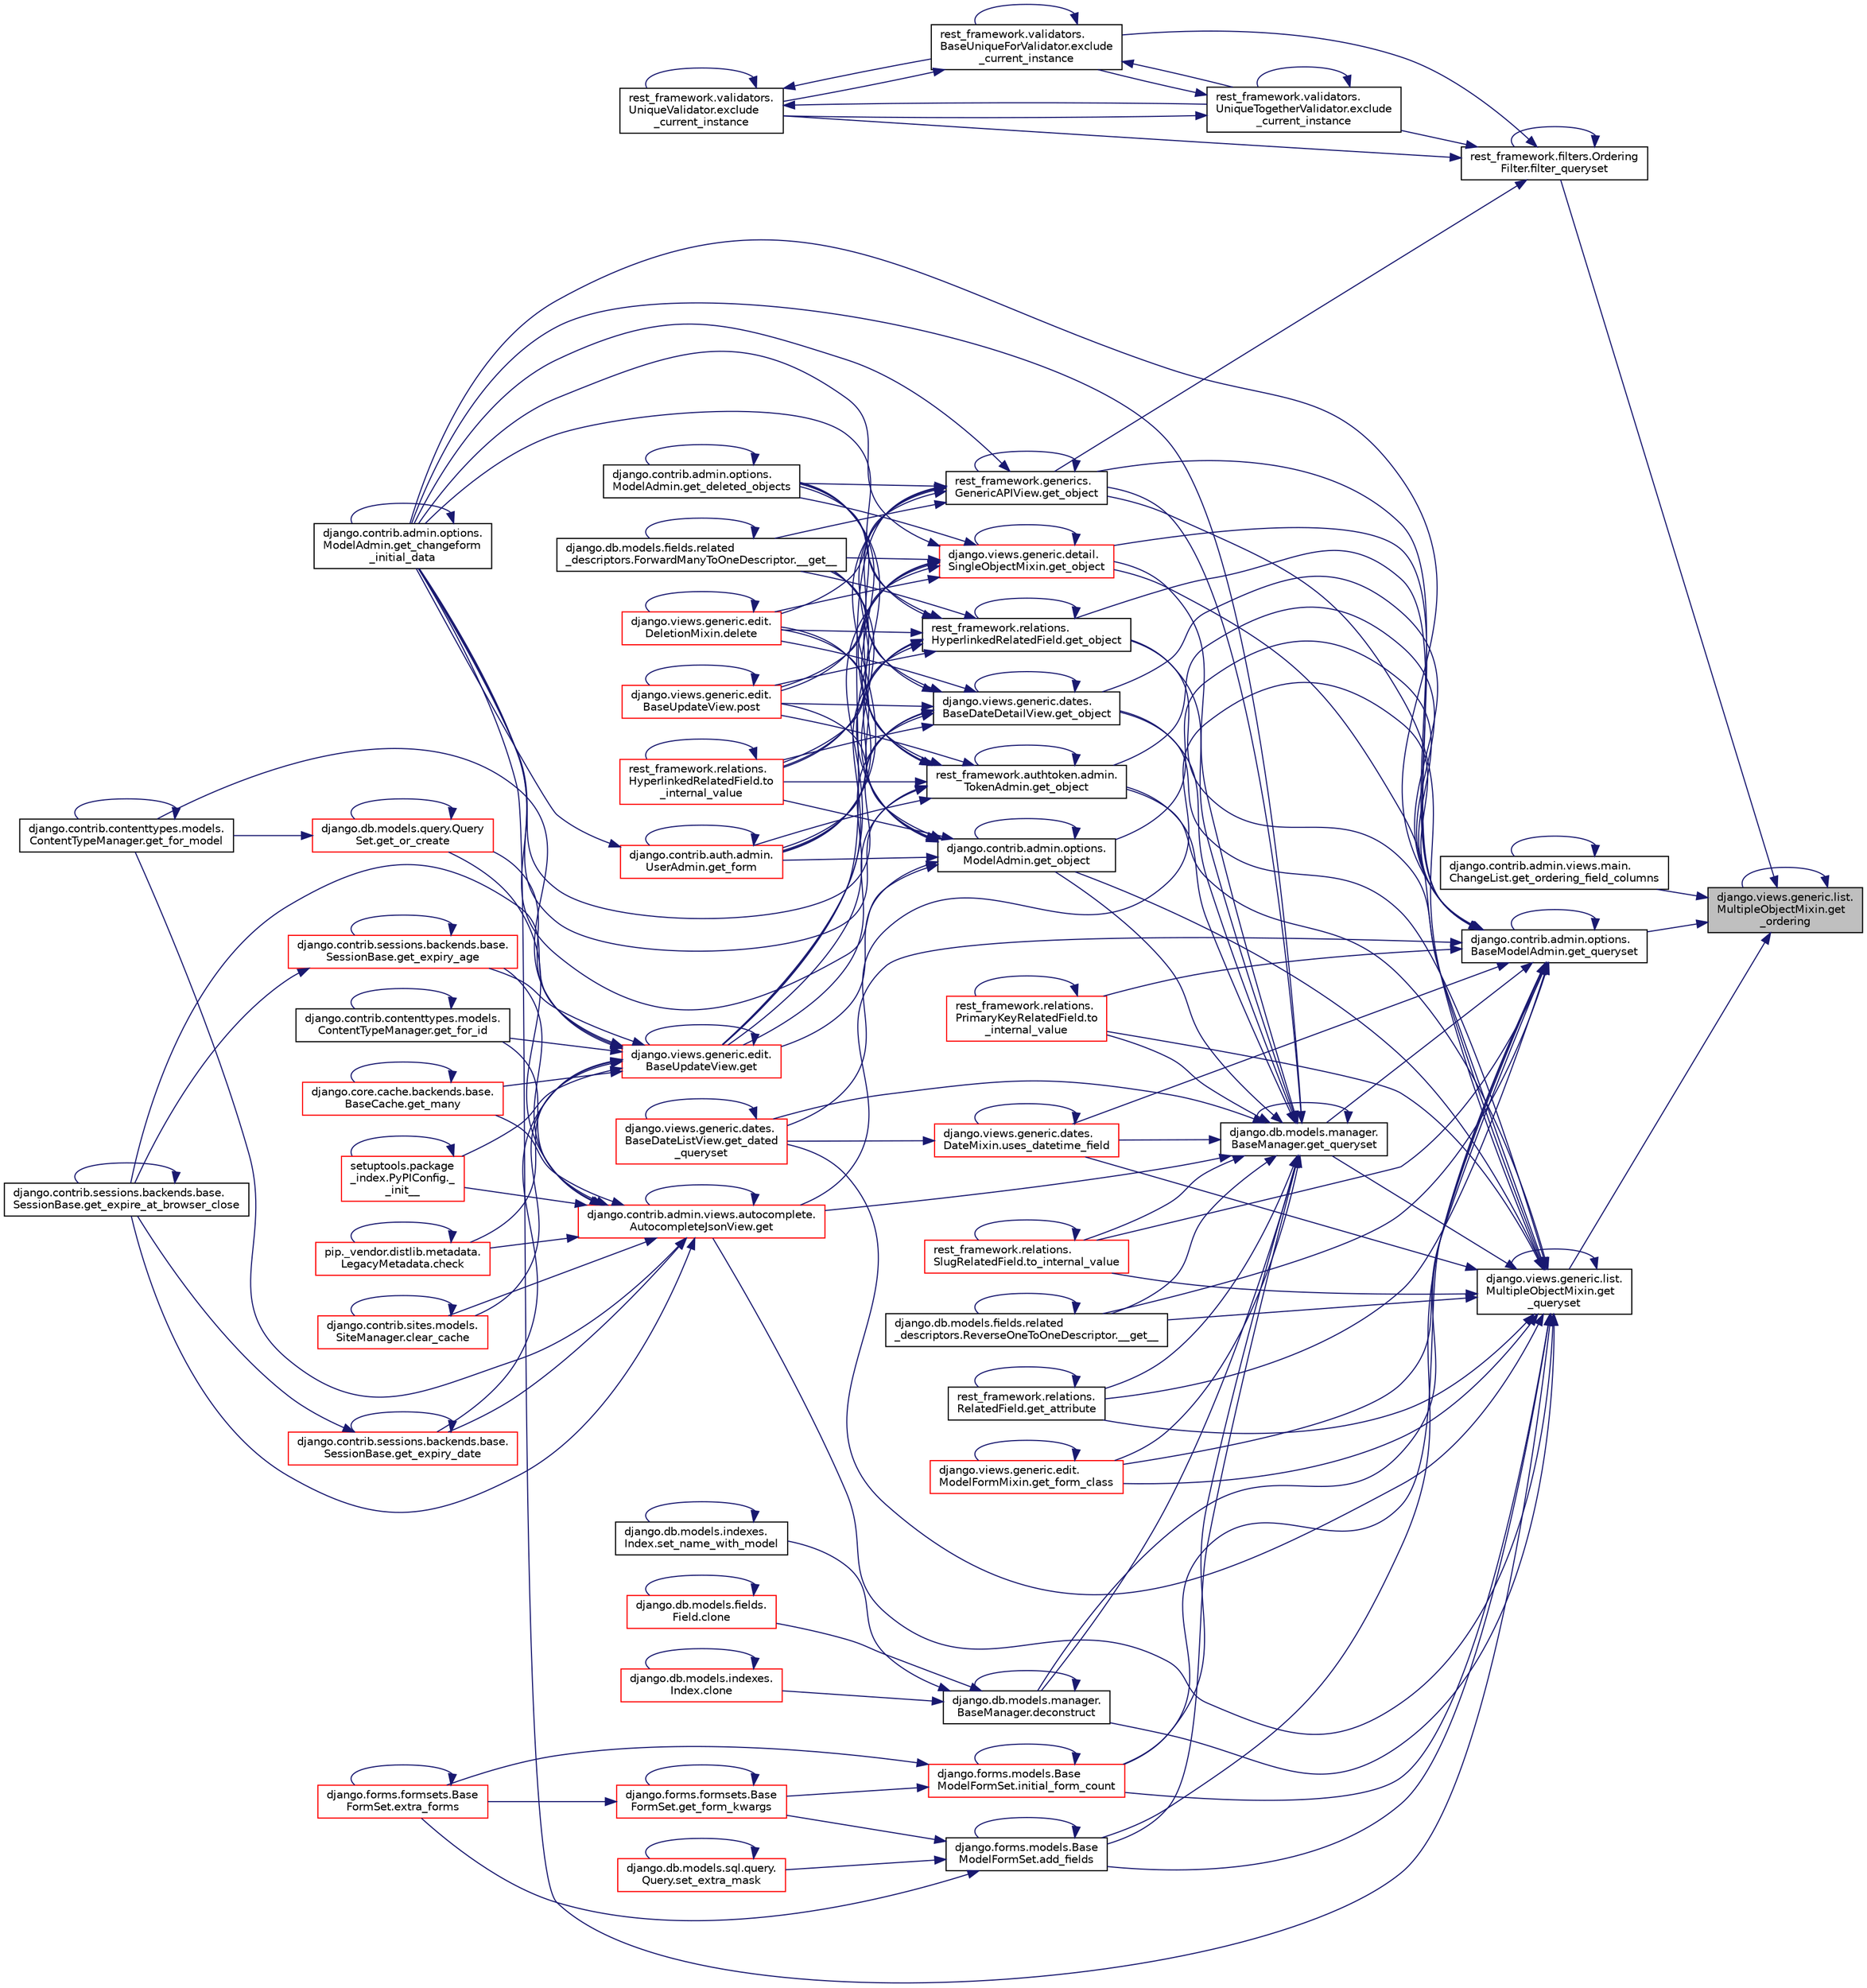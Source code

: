 digraph "django.views.generic.list.MultipleObjectMixin.get_ordering"
{
 // LATEX_PDF_SIZE
  edge [fontname="Helvetica",fontsize="10",labelfontname="Helvetica",labelfontsize="10"];
  node [fontname="Helvetica",fontsize="10",shape=record];
  rankdir="RL";
  Node1 [label="django.views.generic.list.\lMultipleObjectMixin.get\l_ordering",height=0.2,width=0.4,color="black", fillcolor="grey75", style="filled", fontcolor="black",tooltip=" "];
  Node1 -> Node2 [dir="back",color="midnightblue",fontsize="10",style="solid",fontname="Helvetica"];
  Node2 [label="rest_framework.filters.Ordering\lFilter.filter_queryset",height=0.2,width=0.4,color="black", fillcolor="white", style="filled",URL="$d0/d16/classrest__framework_1_1filters_1_1_ordering_filter.html#af0334718806ff1519a860a79735c12c5",tooltip=" "];
  Node2 -> Node3 [dir="back",color="midnightblue",fontsize="10",style="solid",fontname="Helvetica"];
  Node3 [label="rest_framework.validators.\lUniqueTogetherValidator.exclude\l_current_instance",height=0.2,width=0.4,color="black", fillcolor="white", style="filled",URL="$d8/df3/classrest__framework_1_1validators_1_1_unique_together_validator.html#a872e5afbee8c4160bba291bf2dbc9a96",tooltip=" "];
  Node3 -> Node3 [dir="back",color="midnightblue",fontsize="10",style="solid",fontname="Helvetica"];
  Node3 -> Node4 [dir="back",color="midnightblue",fontsize="10",style="solid",fontname="Helvetica"];
  Node4 [label="rest_framework.validators.\lBaseUniqueForValidator.exclude\l_current_instance",height=0.2,width=0.4,color="black", fillcolor="white", style="filled",URL="$d7/d15/classrest__framework_1_1validators_1_1_base_unique_for_validator.html#a695aa68f1278ccc42fad6fa2153c5da0",tooltip=" "];
  Node4 -> Node3 [dir="back",color="midnightblue",fontsize="10",style="solid",fontname="Helvetica"];
  Node4 -> Node4 [dir="back",color="midnightblue",fontsize="10",style="solid",fontname="Helvetica"];
  Node4 -> Node5 [dir="back",color="midnightblue",fontsize="10",style="solid",fontname="Helvetica"];
  Node5 [label="rest_framework.validators.\lUniqueValidator.exclude\l_current_instance",height=0.2,width=0.4,color="black", fillcolor="white", style="filled",URL="$df/dfd/classrest__framework_1_1validators_1_1_unique_validator.html#af919fcec709e412d91fe08286e1900db",tooltip=" "];
  Node5 -> Node3 [dir="back",color="midnightblue",fontsize="10",style="solid",fontname="Helvetica"];
  Node5 -> Node4 [dir="back",color="midnightblue",fontsize="10",style="solid",fontname="Helvetica"];
  Node5 -> Node5 [dir="back",color="midnightblue",fontsize="10",style="solid",fontname="Helvetica"];
  Node3 -> Node5 [dir="back",color="midnightblue",fontsize="10",style="solid",fontname="Helvetica"];
  Node2 -> Node4 [dir="back",color="midnightblue",fontsize="10",style="solid",fontname="Helvetica"];
  Node2 -> Node5 [dir="back",color="midnightblue",fontsize="10",style="solid",fontname="Helvetica"];
  Node2 -> Node2 [dir="back",color="midnightblue",fontsize="10",style="solid",fontname="Helvetica"];
  Node2 -> Node6 [dir="back",color="midnightblue",fontsize="10",style="solid",fontname="Helvetica"];
  Node6 [label="rest_framework.generics.\lGenericAPIView.get_object",height=0.2,width=0.4,color="black", fillcolor="white", style="filled",URL="$d9/d8f/classrest__framework_1_1generics_1_1_generic_a_p_i_view.html#af19daba665c7e3f1329658f71f0dbc1c",tooltip=" "];
  Node6 -> Node7 [dir="back",color="midnightblue",fontsize="10",style="solid",fontname="Helvetica"];
  Node7 [label="django.db.models.fields.related\l_descriptors.ForwardManyToOneDescriptor.__get__",height=0.2,width=0.4,color="black", fillcolor="white", style="filled",URL="$d8/d45/classdjango_1_1db_1_1models_1_1fields_1_1related__descriptors_1_1_forward_many_to_one_descriptor.html#a00a5fdcd5751fe1e27eff22d686c5dca",tooltip=" "];
  Node7 -> Node7 [dir="back",color="midnightblue",fontsize="10",style="solid",fontname="Helvetica"];
  Node6 -> Node8 [dir="back",color="midnightblue",fontsize="10",style="solid",fontname="Helvetica"];
  Node8 [label="django.views.generic.edit.\lDeletionMixin.delete",height=0.2,width=0.4,color="red", fillcolor="white", style="filled",URL="$d3/d92/classdjango_1_1views_1_1generic_1_1edit_1_1_deletion_mixin.html#a51f105c6c7ad7f026a85bc9fbc68488d",tooltip=" "];
  Node8 -> Node8 [dir="back",color="midnightblue",fontsize="10",style="solid",fontname="Helvetica"];
  Node6 -> Node366 [dir="back",color="midnightblue",fontsize="10",style="solid",fontname="Helvetica"];
  Node366 [label="django.views.generic.edit.\lBaseUpdateView.get",height=0.2,width=0.4,color="red", fillcolor="white", style="filled",URL="$dc/d05/classdjango_1_1views_1_1generic_1_1edit_1_1_base_update_view.html#a25a7b8d986440ffbc8dcc5f140f0dbf9",tooltip=" "];
  Node366 -> Node207 [dir="back",color="midnightblue",fontsize="10",style="solid",fontname="Helvetica"];
  Node207 [label="setuptools.package\l_index.PyPIConfig._\l_init__",height=0.2,width=0.4,color="red", fillcolor="white", style="filled",URL="$d3/d47/classsetuptools_1_1package__index_1_1_py_p_i_config.html#a32593240a32dc851f55b82f1abebbc86",tooltip=" "];
  Node207 -> Node207 [dir="back",color="midnightblue",fontsize="10",style="solid",fontname="Helvetica"];
  Node366 -> Node208 [dir="back",color="midnightblue",fontsize="10",style="solid",fontname="Helvetica"];
  Node208 [label="pip._vendor.distlib.metadata.\lLegacyMetadata.check",height=0.2,width=0.4,color="red", fillcolor="white", style="filled",URL="$d3/dc5/classpip_1_1__vendor_1_1distlib_1_1metadata_1_1_legacy_metadata.html#a28132a5947764193c9e166d3fe8281c9",tooltip=" "];
  Node208 -> Node208 [dir="back",color="midnightblue",fontsize="10",style="solid",fontname="Helvetica"];
  Node366 -> Node212 [dir="back",color="midnightblue",fontsize="10",style="solid",fontname="Helvetica"];
  Node212 [label="django.contrib.sites.models.\lSiteManager.clear_cache",height=0.2,width=0.4,color="red", fillcolor="white", style="filled",URL="$d9/d9e/classdjango_1_1contrib_1_1sites_1_1models_1_1_site_manager.html#add1b963e98668e941563915da7a3c99f",tooltip=" "];
  Node212 -> Node212 [dir="back",color="midnightblue",fontsize="10",style="solid",fontname="Helvetica"];
  Node366 -> Node366 [dir="back",color="midnightblue",fontsize="10",style="solid",fontname="Helvetica"];
  Node366 -> Node285 [dir="back",color="midnightblue",fontsize="10",style="solid",fontname="Helvetica"];
  Node285 [label="django.contrib.sessions.backends.base.\lSessionBase.get_expire_at_browser_close",height=0.2,width=0.4,color="black", fillcolor="white", style="filled",URL="$d1/d6e/classdjango_1_1contrib_1_1sessions_1_1backends_1_1base_1_1_session_base.html#a53cce514e32abb9c710682373753d834",tooltip=" "];
  Node285 -> Node285 [dir="back",color="midnightblue",fontsize="10",style="solid",fontname="Helvetica"];
  Node366 -> Node286 [dir="back",color="midnightblue",fontsize="10",style="solid",fontname="Helvetica"];
  Node286 [label="django.contrib.sessions.backends.base.\lSessionBase.get_expiry_age",height=0.2,width=0.4,color="red", fillcolor="white", style="filled",URL="$d1/d6e/classdjango_1_1contrib_1_1sessions_1_1backends_1_1base_1_1_session_base.html#a95ec4d724ae34aa019240c8463d73f54",tooltip=" "];
  Node286 -> Node285 [dir="back",color="midnightblue",fontsize="10",style="solid",fontname="Helvetica"];
  Node286 -> Node286 [dir="back",color="midnightblue",fontsize="10",style="solid",fontname="Helvetica"];
  Node366 -> Node287 [dir="back",color="midnightblue",fontsize="10",style="solid",fontname="Helvetica"];
  Node287 [label="django.contrib.sessions.backends.base.\lSessionBase.get_expiry_date",height=0.2,width=0.4,color="red", fillcolor="white", style="filled",URL="$d1/d6e/classdjango_1_1contrib_1_1sessions_1_1backends_1_1base_1_1_session_base.html#ad8a87e303d015be27940f941d02ab850",tooltip=" "];
  Node287 -> Node285 [dir="back",color="midnightblue",fontsize="10",style="solid",fontname="Helvetica"];
  Node287 -> Node287 [dir="back",color="midnightblue",fontsize="10",style="solid",fontname="Helvetica"];
  Node366 -> Node289 [dir="back",color="midnightblue",fontsize="10",style="solid",fontname="Helvetica"];
  Node289 [label="django.contrib.contenttypes.models.\lContentTypeManager.get_for_id",height=0.2,width=0.4,color="black", fillcolor="white", style="filled",URL="$d0/dbc/classdjango_1_1contrib_1_1contenttypes_1_1models_1_1_content_type_manager.html#a77e45a678787e583675e13f9a4d05b31",tooltip=" "];
  Node289 -> Node289 [dir="back",color="midnightblue",fontsize="10",style="solid",fontname="Helvetica"];
  Node366 -> Node263 [dir="back",color="midnightblue",fontsize="10",style="solid",fontname="Helvetica"];
  Node263 [label="django.contrib.contenttypes.models.\lContentTypeManager.get_for_model",height=0.2,width=0.4,color="black", fillcolor="white", style="filled",URL="$d0/dbc/classdjango_1_1contrib_1_1contenttypes_1_1models_1_1_content_type_manager.html#a31597c87e55555c8ea39c68d3507ab88",tooltip=" "];
  Node263 -> Node263 [dir="back",color="midnightblue",fontsize="10",style="solid",fontname="Helvetica"];
  Node366 -> Node290 [dir="back",color="midnightblue",fontsize="10",style="solid",fontname="Helvetica"];
  Node290 [label="django.core.cache.backends.base.\lBaseCache.get_many",height=0.2,width=0.4,color="red", fillcolor="white", style="filled",URL="$d0/d87/classdjango_1_1core_1_1cache_1_1backends_1_1base_1_1_base_cache.html#a0e332cc4d03beebd8cacc10376423a72",tooltip=" "];
  Node290 -> Node290 [dir="back",color="midnightblue",fontsize="10",style="solid",fontname="Helvetica"];
  Node366 -> Node262 [dir="back",color="midnightblue",fontsize="10",style="solid",fontname="Helvetica"];
  Node262 [label="django.db.models.query.Query\lSet.get_or_create",height=0.2,width=0.4,color="red", fillcolor="white", style="filled",URL="$dd/d94/classdjango_1_1db_1_1models_1_1query_1_1_query_set.html#a23c2bb1d92b9ee67ce72ac2bb34cfef2",tooltip=" "];
  Node262 -> Node263 [dir="back",color="midnightblue",fontsize="10",style="solid",fontname="Helvetica"];
  Node262 -> Node262 [dir="back",color="midnightblue",fontsize="10",style="solid",fontname="Helvetica"];
  Node6 -> Node367 [dir="back",color="midnightblue",fontsize="10",style="solid",fontname="Helvetica"];
  Node367 [label="django.contrib.admin.options.\lModelAdmin.get_changeform\l_initial_data",height=0.2,width=0.4,color="black", fillcolor="white", style="filled",URL="$d5/d05/classdjango_1_1contrib_1_1admin_1_1options_1_1_model_admin.html#a0a240a707ea381d1b8ec1579f8955fb7",tooltip=" "];
  Node367 -> Node367 [dir="back",color="midnightblue",fontsize="10",style="solid",fontname="Helvetica"];
  Node6 -> Node368 [dir="back",color="midnightblue",fontsize="10",style="solid",fontname="Helvetica"];
  Node368 [label="django.contrib.admin.options.\lModelAdmin.get_deleted_objects",height=0.2,width=0.4,color="black", fillcolor="white", style="filled",URL="$d5/d05/classdjango_1_1contrib_1_1admin_1_1options_1_1_model_admin.html#a4877a3cf067df66ce015e5fa410dc343",tooltip=" "];
  Node368 -> Node368 [dir="back",color="midnightblue",fontsize="10",style="solid",fontname="Helvetica"];
  Node6 -> Node369 [dir="back",color="midnightblue",fontsize="10",style="solid",fontname="Helvetica"];
  Node369 [label="django.contrib.auth.admin.\lUserAdmin.get_form",height=0.2,width=0.4,color="red", fillcolor="white", style="filled",URL="$de/d3c/classdjango_1_1contrib_1_1auth_1_1admin_1_1_user_admin.html#a30a0a369e3f81b055b79cf3961971466",tooltip=" "];
  Node369 -> Node367 [dir="back",color="midnightblue",fontsize="10",style="solid",fontname="Helvetica"];
  Node369 -> Node369 [dir="back",color="midnightblue",fontsize="10",style="solid",fontname="Helvetica"];
  Node6 -> Node6 [dir="back",color="midnightblue",fontsize="10",style="solid",fontname="Helvetica"];
  Node6 -> Node372 [dir="back",color="midnightblue",fontsize="10",style="solid",fontname="Helvetica"];
  Node372 [label="django.views.generic.edit.\lBaseUpdateView.post",height=0.2,width=0.4,color="red", fillcolor="white", style="filled",URL="$dc/d05/classdjango_1_1views_1_1generic_1_1edit_1_1_base_update_view.html#a2147923a1e67e00c94f2882ec1b3bf55",tooltip=" "];
  Node372 -> Node372 [dir="back",color="midnightblue",fontsize="10",style="solid",fontname="Helvetica"];
  Node6 -> Node373 [dir="back",color="midnightblue",fontsize="10",style="solid",fontname="Helvetica"];
  Node373 [label="rest_framework.relations.\lHyperlinkedRelatedField.to\l_internal_value",height=0.2,width=0.4,color="red", fillcolor="white", style="filled",URL="$d1/d10/classrest__framework_1_1relations_1_1_hyperlinked_related_field.html#ad440816f795da9c240990bbb69957ea5",tooltip=" "];
  Node373 -> Node373 [dir="back",color="midnightblue",fontsize="10",style="solid",fontname="Helvetica"];
  Node1 -> Node1 [dir="back",color="midnightblue",fontsize="10",style="solid",fontname="Helvetica"];
  Node1 -> Node678 [dir="back",color="midnightblue",fontsize="10",style="solid",fontname="Helvetica"];
  Node678 [label="django.contrib.admin.views.main.\lChangeList.get_ordering_field_columns",height=0.2,width=0.4,color="black", fillcolor="white", style="filled",URL="$d7/d58/classdjango_1_1contrib_1_1admin_1_1views_1_1main_1_1_change_list.html#ad365f8c2acd6830baf1c62ed771da06d",tooltip=" "];
  Node678 -> Node678 [dir="back",color="midnightblue",fontsize="10",style="solid",fontname="Helvetica"];
  Node1 -> Node679 [dir="back",color="midnightblue",fontsize="10",style="solid",fontname="Helvetica"];
  Node679 [label="django.views.generic.list.\lMultipleObjectMixin.get\l_queryset",height=0.2,width=0.4,color="black", fillcolor="white", style="filled",URL="$dc/db8/classdjango_1_1views_1_1generic_1_1list_1_1_multiple_object_mixin.html#ad98185a338be30a3a7327fbb7c3b4a1a",tooltip=" "];
  Node679 -> Node402 [dir="back",color="midnightblue",fontsize="10",style="solid",fontname="Helvetica"];
  Node402 [label="django.db.models.fields.related\l_descriptors.ReverseOneToOneDescriptor.__get__",height=0.2,width=0.4,color="black", fillcolor="white", style="filled",URL="$da/d7c/classdjango_1_1db_1_1models_1_1fields_1_1related__descriptors_1_1_reverse_one_to_one_descriptor.html#a8a2af43b925a416a4c17dae462134905",tooltip=" "];
  Node402 -> Node402 [dir="back",color="midnightblue",fontsize="10",style="solid",fontname="Helvetica"];
  Node679 -> Node403 [dir="back",color="midnightblue",fontsize="10",style="solid",fontname="Helvetica"];
  Node403 [label="django.forms.models.Base\lModelFormSet.add_fields",height=0.2,width=0.4,color="black", fillcolor="white", style="filled",URL="$d5/d31/classdjango_1_1forms_1_1models_1_1_base_model_form_set.html#a7ba87ca8389c133b3c62c02ec6183b2c",tooltip=" "];
  Node403 -> Node403 [dir="back",color="midnightblue",fontsize="10",style="solid",fontname="Helvetica"];
  Node403 -> Node383 [dir="back",color="midnightblue",fontsize="10",style="solid",fontname="Helvetica"];
  Node383 [label="django.forms.formsets.Base\lFormSet.extra_forms",height=0.2,width=0.4,color="red", fillcolor="white", style="filled",URL="$d5/d7f/classdjango_1_1forms_1_1formsets_1_1_base_form_set.html#a9487b6c0ea825975b119b5a0e989d0a3",tooltip=" "];
  Node383 -> Node383 [dir="back",color="midnightblue",fontsize="10",style="solid",fontname="Helvetica"];
  Node403 -> Node404 [dir="back",color="midnightblue",fontsize="10",style="solid",fontname="Helvetica"];
  Node404 [label="django.forms.formsets.Base\lFormSet.get_form_kwargs",height=0.2,width=0.4,color="red", fillcolor="white", style="filled",URL="$d5/d7f/classdjango_1_1forms_1_1formsets_1_1_base_form_set.html#a88de5b295c9504269cae259b3bcefc93",tooltip=" "];
  Node404 -> Node383 [dir="back",color="midnightblue",fontsize="10",style="solid",fontname="Helvetica"];
  Node404 -> Node404 [dir="back",color="midnightblue",fontsize="10",style="solid",fontname="Helvetica"];
  Node403 -> Node405 [dir="back",color="midnightblue",fontsize="10",style="solid",fontname="Helvetica"];
  Node405 [label="django.db.models.sql.query.\lQuery.set_extra_mask",height=0.2,width=0.4,color="red", fillcolor="white", style="filled",URL="$d6/d30/classdjango_1_1db_1_1models_1_1sql_1_1query_1_1_query.html#a879119a7e742acde6e677c19e4d1bf37",tooltip=" "];
  Node405 -> Node405 [dir="back",color="midnightblue",fontsize="10",style="solid",fontname="Helvetica"];
  Node679 -> Node411 [dir="back",color="midnightblue",fontsize="10",style="solid",fontname="Helvetica"];
  Node411 [label="django.db.models.manager.\lBaseManager.deconstruct",height=0.2,width=0.4,color="black", fillcolor="white", style="filled",URL="$d1/d1c/classdjango_1_1db_1_1models_1_1manager_1_1_base_manager.html#a2b25db58a8fa22f7d633f60e83bca00e",tooltip=" "];
  Node411 -> Node308 [dir="back",color="midnightblue",fontsize="10",style="solid",fontname="Helvetica"];
  Node308 [label="django.db.models.fields.\lField.clone",height=0.2,width=0.4,color="red", fillcolor="white", style="filled",URL="$db/d75/classdjango_1_1db_1_1models_1_1fields_1_1_field.html#ae8df23501cdf746b169871b4c3b8fd68",tooltip=" "];
  Node308 -> Node308 [dir="back",color="midnightblue",fontsize="10",style="solid",fontname="Helvetica"];
  Node411 -> Node310 [dir="back",color="midnightblue",fontsize="10",style="solid",fontname="Helvetica"];
  Node310 [label="django.db.models.indexes.\lIndex.clone",height=0.2,width=0.4,color="red", fillcolor="white", style="filled",URL="$d9/de5/classdjango_1_1db_1_1models_1_1indexes_1_1_index.html#a4a72c5cec1fcccfa88858c5605fb6a3d",tooltip=" "];
  Node310 -> Node310 [dir="back",color="midnightblue",fontsize="10",style="solid",fontname="Helvetica"];
  Node411 -> Node411 [dir="back",color="midnightblue",fontsize="10",style="solid",fontname="Helvetica"];
  Node411 -> Node53 [dir="back",color="midnightblue",fontsize="10",style="solid",fontname="Helvetica"];
  Node53 [label="django.db.models.indexes.\lIndex.set_name_with_model",height=0.2,width=0.4,color="black", fillcolor="white", style="filled",URL="$d9/de5/classdjango_1_1db_1_1models_1_1indexes_1_1_index.html#ad8bab6d1f54debbb6b41a1f78fede196",tooltip=" "];
  Node53 -> Node53 [dir="back",color="midnightblue",fontsize="10",style="solid",fontname="Helvetica"];
  Node679 -> Node206 [dir="back",color="midnightblue",fontsize="10",style="solid",fontname="Helvetica"];
  Node206 [label="django.contrib.admin.views.autocomplete.\lAutocompleteJsonView.get",height=0.2,width=0.4,color="red", fillcolor="white", style="filled",URL="$d5/d24/classdjango_1_1contrib_1_1admin_1_1views_1_1autocomplete_1_1_autocomplete_json_view.html#a332059b5057dd0960d3198ebece79667",tooltip=" "];
  Node206 -> Node207 [dir="back",color="midnightblue",fontsize="10",style="solid",fontname="Helvetica"];
  Node206 -> Node208 [dir="back",color="midnightblue",fontsize="10",style="solid",fontname="Helvetica"];
  Node206 -> Node212 [dir="back",color="midnightblue",fontsize="10",style="solid",fontname="Helvetica"];
  Node206 -> Node206 [dir="back",color="midnightblue",fontsize="10",style="solid",fontname="Helvetica"];
  Node206 -> Node285 [dir="back",color="midnightblue",fontsize="10",style="solid",fontname="Helvetica"];
  Node206 -> Node286 [dir="back",color="midnightblue",fontsize="10",style="solid",fontname="Helvetica"];
  Node206 -> Node287 [dir="back",color="midnightblue",fontsize="10",style="solid",fontname="Helvetica"];
  Node206 -> Node289 [dir="back",color="midnightblue",fontsize="10",style="solid",fontname="Helvetica"];
  Node206 -> Node263 [dir="back",color="midnightblue",fontsize="10",style="solid",fontname="Helvetica"];
  Node206 -> Node290 [dir="back",color="midnightblue",fontsize="10",style="solid",fontname="Helvetica"];
  Node206 -> Node262 [dir="back",color="midnightblue",fontsize="10",style="solid",fontname="Helvetica"];
  Node679 -> Node376 [dir="back",color="midnightblue",fontsize="10",style="solid",fontname="Helvetica"];
  Node376 [label="rest_framework.relations.\lRelatedField.get_attribute",height=0.2,width=0.4,color="black", fillcolor="white", style="filled",URL="$d4/d5c/classrest__framework_1_1relations_1_1_related_field.html#a7b4c46981d21c341076b09dbaaff3e01",tooltip=" "];
  Node376 -> Node376 [dir="back",color="midnightblue",fontsize="10",style="solid",fontname="Helvetica"];
  Node679 -> Node367 [dir="back",color="midnightblue",fontsize="10",style="solid",fontname="Helvetica"];
  Node679 -> Node412 [dir="back",color="midnightblue",fontsize="10",style="solid",fontname="Helvetica"];
  Node412 [label="django.views.generic.dates.\lBaseDateListView.get_dated\l_queryset",height=0.2,width=0.4,color="red", fillcolor="white", style="filled",URL="$d7/d86/classdjango_1_1views_1_1generic_1_1dates_1_1_base_date_list_view.html#a11011211abf322ea977b859dd7d472cb",tooltip=" "];
  Node412 -> Node412 [dir="back",color="midnightblue",fontsize="10",style="solid",fontname="Helvetica"];
  Node679 -> Node416 [dir="back",color="midnightblue",fontsize="10",style="solid",fontname="Helvetica"];
  Node416 [label="django.views.generic.edit.\lModelFormMixin.get_form_class",height=0.2,width=0.4,color="red", fillcolor="white", style="filled",URL="$d9/de4/classdjango_1_1views_1_1generic_1_1edit_1_1_model_form_mixin.html#ab5f7deaff78cbca18e8d853aa6500f68",tooltip=" "];
  Node416 -> Node416 [dir="back",color="midnightblue",fontsize="10",style="solid",fontname="Helvetica"];
  Node679 -> Node6 [dir="back",color="midnightblue",fontsize="10",style="solid",fontname="Helvetica"];
  Node679 -> Node365 [dir="back",color="midnightblue",fontsize="10",style="solid",fontname="Helvetica"];
  Node365 [label="django.views.generic.dates.\lBaseDateDetailView.get_object",height=0.2,width=0.4,color="black", fillcolor="white", style="filled",URL="$d7/da7/classdjango_1_1views_1_1generic_1_1dates_1_1_base_date_detail_view.html#a32d05a2df829a53a3423b48d22d56845",tooltip=" "];
  Node365 -> Node7 [dir="back",color="midnightblue",fontsize="10",style="solid",fontname="Helvetica"];
  Node365 -> Node8 [dir="back",color="midnightblue",fontsize="10",style="solid",fontname="Helvetica"];
  Node365 -> Node366 [dir="back",color="midnightblue",fontsize="10",style="solid",fontname="Helvetica"];
  Node365 -> Node367 [dir="back",color="midnightblue",fontsize="10",style="solid",fontname="Helvetica"];
  Node365 -> Node368 [dir="back",color="midnightblue",fontsize="10",style="solid",fontname="Helvetica"];
  Node365 -> Node369 [dir="back",color="midnightblue",fontsize="10",style="solid",fontname="Helvetica"];
  Node365 -> Node365 [dir="back",color="midnightblue",fontsize="10",style="solid",fontname="Helvetica"];
  Node365 -> Node372 [dir="back",color="midnightblue",fontsize="10",style="solid",fontname="Helvetica"];
  Node365 -> Node373 [dir="back",color="midnightblue",fontsize="10",style="solid",fontname="Helvetica"];
  Node679 -> Node417 [dir="back",color="midnightblue",fontsize="10",style="solid",fontname="Helvetica"];
  Node417 [label="django.views.generic.detail.\lSingleObjectMixin.get_object",height=0.2,width=0.4,color="red", fillcolor="white", style="filled",URL="$d2/d8d/classdjango_1_1views_1_1generic_1_1detail_1_1_single_object_mixin.html#a2dd2bbde8d843929b3af3056125586d7",tooltip=" "];
  Node417 -> Node7 [dir="back",color="midnightblue",fontsize="10",style="solid",fontname="Helvetica"];
  Node417 -> Node8 [dir="back",color="midnightblue",fontsize="10",style="solid",fontname="Helvetica"];
  Node417 -> Node366 [dir="back",color="midnightblue",fontsize="10",style="solid",fontname="Helvetica"];
  Node417 -> Node367 [dir="back",color="midnightblue",fontsize="10",style="solid",fontname="Helvetica"];
  Node417 -> Node368 [dir="back",color="midnightblue",fontsize="10",style="solid",fontname="Helvetica"];
  Node417 -> Node369 [dir="back",color="midnightblue",fontsize="10",style="solid",fontname="Helvetica"];
  Node417 -> Node417 [dir="back",color="midnightblue",fontsize="10",style="solid",fontname="Helvetica"];
  Node417 -> Node372 [dir="back",color="midnightblue",fontsize="10",style="solid",fontname="Helvetica"];
  Node417 -> Node373 [dir="back",color="midnightblue",fontsize="10",style="solid",fontname="Helvetica"];
  Node679 -> Node419 [dir="back",color="midnightblue",fontsize="10",style="solid",fontname="Helvetica"];
  Node419 [label="django.contrib.admin.options.\lModelAdmin.get_object",height=0.2,width=0.4,color="black", fillcolor="white", style="filled",URL="$d5/d05/classdjango_1_1contrib_1_1admin_1_1options_1_1_model_admin.html#a9d8fe5dc46588f2e6a68135c73c1487f",tooltip=" "];
  Node419 -> Node7 [dir="back",color="midnightblue",fontsize="10",style="solid",fontname="Helvetica"];
  Node419 -> Node8 [dir="back",color="midnightblue",fontsize="10",style="solid",fontname="Helvetica"];
  Node419 -> Node366 [dir="back",color="midnightblue",fontsize="10",style="solid",fontname="Helvetica"];
  Node419 -> Node367 [dir="back",color="midnightblue",fontsize="10",style="solid",fontname="Helvetica"];
  Node419 -> Node368 [dir="back",color="midnightblue",fontsize="10",style="solid",fontname="Helvetica"];
  Node419 -> Node369 [dir="back",color="midnightblue",fontsize="10",style="solid",fontname="Helvetica"];
  Node419 -> Node419 [dir="back",color="midnightblue",fontsize="10",style="solid",fontname="Helvetica"];
  Node419 -> Node372 [dir="back",color="midnightblue",fontsize="10",style="solid",fontname="Helvetica"];
  Node419 -> Node373 [dir="back",color="midnightblue",fontsize="10",style="solid",fontname="Helvetica"];
  Node679 -> Node420 [dir="back",color="midnightblue",fontsize="10",style="solid",fontname="Helvetica"];
  Node420 [label="rest_framework.authtoken.admin.\lTokenAdmin.get_object",height=0.2,width=0.4,color="black", fillcolor="white", style="filled",URL="$dd/d7c/classrest__framework_1_1authtoken_1_1admin_1_1_token_admin.html#a3a99dfedc9482558b2c209121e23128c",tooltip=" "];
  Node420 -> Node7 [dir="back",color="midnightblue",fontsize="10",style="solid",fontname="Helvetica"];
  Node420 -> Node8 [dir="back",color="midnightblue",fontsize="10",style="solid",fontname="Helvetica"];
  Node420 -> Node366 [dir="back",color="midnightblue",fontsize="10",style="solid",fontname="Helvetica"];
  Node420 -> Node367 [dir="back",color="midnightblue",fontsize="10",style="solid",fontname="Helvetica"];
  Node420 -> Node368 [dir="back",color="midnightblue",fontsize="10",style="solid",fontname="Helvetica"];
  Node420 -> Node369 [dir="back",color="midnightblue",fontsize="10",style="solid",fontname="Helvetica"];
  Node420 -> Node420 [dir="back",color="midnightblue",fontsize="10",style="solid",fontname="Helvetica"];
  Node420 -> Node372 [dir="back",color="midnightblue",fontsize="10",style="solid",fontname="Helvetica"];
  Node420 -> Node373 [dir="back",color="midnightblue",fontsize="10",style="solid",fontname="Helvetica"];
  Node679 -> Node421 [dir="back",color="midnightblue",fontsize="10",style="solid",fontname="Helvetica"];
  Node421 [label="rest_framework.relations.\lHyperlinkedRelatedField.get_object",height=0.2,width=0.4,color="black", fillcolor="white", style="filled",URL="$d1/d10/classrest__framework_1_1relations_1_1_hyperlinked_related_field.html#ae5ffa1405c21fd97e837193405ec0cd7",tooltip=" "];
  Node421 -> Node7 [dir="back",color="midnightblue",fontsize="10",style="solid",fontname="Helvetica"];
  Node421 -> Node8 [dir="back",color="midnightblue",fontsize="10",style="solid",fontname="Helvetica"];
  Node421 -> Node366 [dir="back",color="midnightblue",fontsize="10",style="solid",fontname="Helvetica"];
  Node421 -> Node367 [dir="back",color="midnightblue",fontsize="10",style="solid",fontname="Helvetica"];
  Node421 -> Node368 [dir="back",color="midnightblue",fontsize="10",style="solid",fontname="Helvetica"];
  Node421 -> Node369 [dir="back",color="midnightblue",fontsize="10",style="solid",fontname="Helvetica"];
  Node421 -> Node421 [dir="back",color="midnightblue",fontsize="10",style="solid",fontname="Helvetica"];
  Node421 -> Node372 [dir="back",color="midnightblue",fontsize="10",style="solid",fontname="Helvetica"];
  Node421 -> Node373 [dir="back",color="midnightblue",fontsize="10",style="solid",fontname="Helvetica"];
  Node679 -> Node422 [dir="back",color="midnightblue",fontsize="10",style="solid",fontname="Helvetica"];
  Node422 [label="django.db.models.manager.\lBaseManager.get_queryset",height=0.2,width=0.4,color="black", fillcolor="white", style="filled",URL="$d1/d1c/classdjango_1_1db_1_1models_1_1manager_1_1_base_manager.html#af0391e929a911c2647412e6e030c28e8",tooltip="PROXIES TO QUERYSET #."];
  Node422 -> Node402 [dir="back",color="midnightblue",fontsize="10",style="solid",fontname="Helvetica"];
  Node422 -> Node403 [dir="back",color="midnightblue",fontsize="10",style="solid",fontname="Helvetica"];
  Node422 -> Node411 [dir="back",color="midnightblue",fontsize="10",style="solid",fontname="Helvetica"];
  Node422 -> Node206 [dir="back",color="midnightblue",fontsize="10",style="solid",fontname="Helvetica"];
  Node422 -> Node376 [dir="back",color="midnightblue",fontsize="10",style="solid",fontname="Helvetica"];
  Node422 -> Node367 [dir="back",color="midnightblue",fontsize="10",style="solid",fontname="Helvetica"];
  Node422 -> Node412 [dir="back",color="midnightblue",fontsize="10",style="solid",fontname="Helvetica"];
  Node422 -> Node416 [dir="back",color="midnightblue",fontsize="10",style="solid",fontname="Helvetica"];
  Node422 -> Node6 [dir="back",color="midnightblue",fontsize="10",style="solid",fontname="Helvetica"];
  Node422 -> Node365 [dir="back",color="midnightblue",fontsize="10",style="solid",fontname="Helvetica"];
  Node422 -> Node417 [dir="back",color="midnightblue",fontsize="10",style="solid",fontname="Helvetica"];
  Node422 -> Node419 [dir="back",color="midnightblue",fontsize="10",style="solid",fontname="Helvetica"];
  Node422 -> Node420 [dir="back",color="midnightblue",fontsize="10",style="solid",fontname="Helvetica"];
  Node422 -> Node421 [dir="back",color="midnightblue",fontsize="10",style="solid",fontname="Helvetica"];
  Node422 -> Node422 [dir="back",color="midnightblue",fontsize="10",style="solid",fontname="Helvetica"];
  Node422 -> Node423 [dir="back",color="midnightblue",fontsize="10",style="solid",fontname="Helvetica"];
  Node423 [label="django.forms.models.Base\lModelFormSet.initial_form_count",height=0.2,width=0.4,color="red", fillcolor="white", style="filled",URL="$d5/d31/classdjango_1_1forms_1_1models_1_1_base_model_form_set.html#a6a15e7dc230a83274059086c7297b540",tooltip=" "];
  Node423 -> Node383 [dir="back",color="midnightblue",fontsize="10",style="solid",fontname="Helvetica"];
  Node423 -> Node404 [dir="back",color="midnightblue",fontsize="10",style="solid",fontname="Helvetica"];
  Node423 -> Node423 [dir="back",color="midnightblue",fontsize="10",style="solid",fontname="Helvetica"];
  Node422 -> Node428 [dir="back",color="midnightblue",fontsize="10",style="solid",fontname="Helvetica"];
  Node428 [label="rest_framework.relations.\lPrimaryKeyRelatedField.to\l_internal_value",height=0.2,width=0.4,color="red", fillcolor="white", style="filled",URL="$d8/dde/classrest__framework_1_1relations_1_1_primary_key_related_field.html#af23f8a4743db9f71cf80a22212438c06",tooltip=" "];
  Node428 -> Node428 [dir="back",color="midnightblue",fontsize="10",style="solid",fontname="Helvetica"];
  Node422 -> Node429 [dir="back",color="midnightblue",fontsize="10",style="solid",fontname="Helvetica"];
  Node429 [label="rest_framework.relations.\lSlugRelatedField.to_internal_value",height=0.2,width=0.4,color="red", fillcolor="white", style="filled",URL="$d6/dbf/classrest__framework_1_1relations_1_1_slug_related_field.html#a004d7d6f585d9b4fb8a89780e7782ddd",tooltip=" "];
  Node429 -> Node429 [dir="back",color="midnightblue",fontsize="10",style="solid",fontname="Helvetica"];
  Node422 -> Node430 [dir="back",color="midnightblue",fontsize="10",style="solid",fontname="Helvetica"];
  Node430 [label="django.views.generic.dates.\lDateMixin.uses_datetime_field",height=0.2,width=0.4,color="red", fillcolor="white", style="filled",URL="$d7/d82/classdjango_1_1views_1_1generic_1_1dates_1_1_date_mixin.html#a40a6fda70e20d308d65fa855e7f819df",tooltip=" "];
  Node430 -> Node412 [dir="back",color="midnightblue",fontsize="10",style="solid",fontname="Helvetica"];
  Node430 -> Node430 [dir="back",color="midnightblue",fontsize="10",style="solid",fontname="Helvetica"];
  Node679 -> Node679 [dir="back",color="midnightblue",fontsize="10",style="solid",fontname="Helvetica"];
  Node679 -> Node423 [dir="back",color="midnightblue",fontsize="10",style="solid",fontname="Helvetica"];
  Node679 -> Node428 [dir="back",color="midnightblue",fontsize="10",style="solid",fontname="Helvetica"];
  Node679 -> Node429 [dir="back",color="midnightblue",fontsize="10",style="solid",fontname="Helvetica"];
  Node679 -> Node430 [dir="back",color="midnightblue",fontsize="10",style="solid",fontname="Helvetica"];
  Node1 -> Node680 [dir="back",color="midnightblue",fontsize="10",style="solid",fontname="Helvetica"];
  Node680 [label="django.contrib.admin.options.\lBaseModelAdmin.get_queryset",height=0.2,width=0.4,color="black", fillcolor="white", style="filled",URL="$d3/dd6/classdjango_1_1contrib_1_1admin_1_1options_1_1_base_model_admin.html#a9dc124c9d075b1782f0338dd500ec940",tooltip=" "];
  Node680 -> Node402 [dir="back",color="midnightblue",fontsize="10",style="solid",fontname="Helvetica"];
  Node680 -> Node403 [dir="back",color="midnightblue",fontsize="10",style="solid",fontname="Helvetica"];
  Node680 -> Node411 [dir="back",color="midnightblue",fontsize="10",style="solid",fontname="Helvetica"];
  Node680 -> Node206 [dir="back",color="midnightblue",fontsize="10",style="solid",fontname="Helvetica"];
  Node680 -> Node376 [dir="back",color="midnightblue",fontsize="10",style="solid",fontname="Helvetica"];
  Node680 -> Node367 [dir="back",color="midnightblue",fontsize="10",style="solid",fontname="Helvetica"];
  Node680 -> Node412 [dir="back",color="midnightblue",fontsize="10",style="solid",fontname="Helvetica"];
  Node680 -> Node416 [dir="back",color="midnightblue",fontsize="10",style="solid",fontname="Helvetica"];
  Node680 -> Node6 [dir="back",color="midnightblue",fontsize="10",style="solid",fontname="Helvetica"];
  Node680 -> Node365 [dir="back",color="midnightblue",fontsize="10",style="solid",fontname="Helvetica"];
  Node680 -> Node417 [dir="back",color="midnightblue",fontsize="10",style="solid",fontname="Helvetica"];
  Node680 -> Node419 [dir="back",color="midnightblue",fontsize="10",style="solid",fontname="Helvetica"];
  Node680 -> Node420 [dir="back",color="midnightblue",fontsize="10",style="solid",fontname="Helvetica"];
  Node680 -> Node421 [dir="back",color="midnightblue",fontsize="10",style="solid",fontname="Helvetica"];
  Node680 -> Node422 [dir="back",color="midnightblue",fontsize="10",style="solid",fontname="Helvetica"];
  Node680 -> Node680 [dir="back",color="midnightblue",fontsize="10",style="solid",fontname="Helvetica"];
  Node680 -> Node423 [dir="back",color="midnightblue",fontsize="10",style="solid",fontname="Helvetica"];
  Node680 -> Node428 [dir="back",color="midnightblue",fontsize="10",style="solid",fontname="Helvetica"];
  Node680 -> Node429 [dir="back",color="midnightblue",fontsize="10",style="solid",fontname="Helvetica"];
  Node680 -> Node430 [dir="back",color="midnightblue",fontsize="10",style="solid",fontname="Helvetica"];
}
